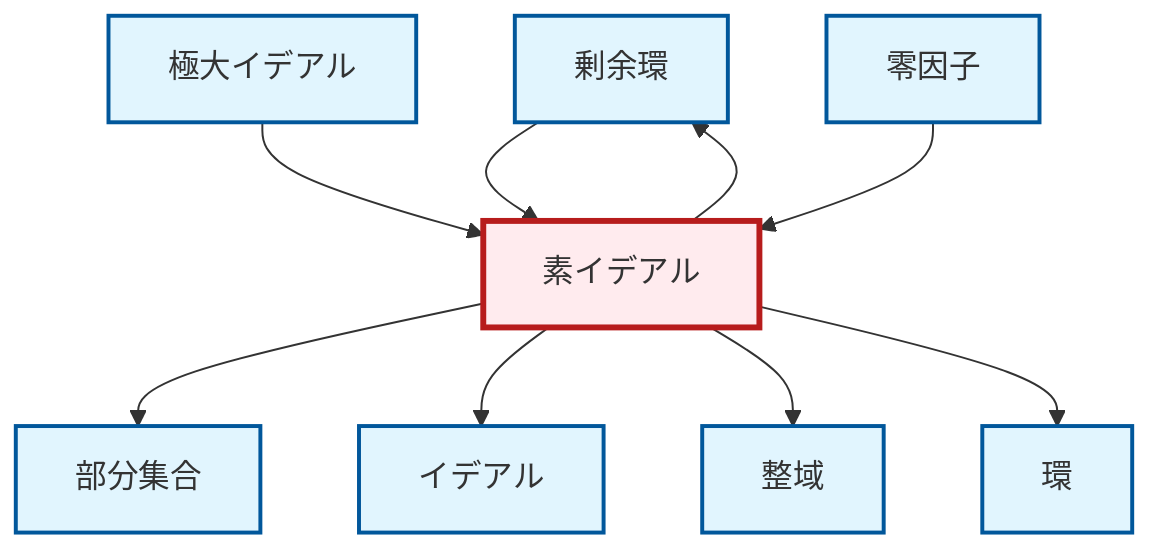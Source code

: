 graph TD
    classDef definition fill:#e1f5fe,stroke:#01579b,stroke-width:2px
    classDef theorem fill:#f3e5f5,stroke:#4a148c,stroke-width:2px
    classDef axiom fill:#fff3e0,stroke:#e65100,stroke-width:2px
    classDef example fill:#e8f5e9,stroke:#1b5e20,stroke-width:2px
    classDef current fill:#ffebee,stroke:#b71c1c,stroke-width:3px
    def-quotient-ring["剰余環"]:::definition
    def-subset["部分集合"]:::definition
    def-zero-divisor["零因子"]:::definition
    def-prime-ideal["素イデアル"]:::definition
    def-integral-domain["整域"]:::definition
    def-ideal["イデアル"]:::definition
    def-ring["環"]:::definition
    def-maximal-ideal["極大イデアル"]:::definition
    def-maximal-ideal --> def-prime-ideal
    def-prime-ideal --> def-subset
    def-prime-ideal --> def-ideal
    def-prime-ideal --> def-quotient-ring
    def-prime-ideal --> def-integral-domain
    def-prime-ideal --> def-ring
    def-quotient-ring --> def-prime-ideal
    def-zero-divisor --> def-prime-ideal
    class def-prime-ideal current